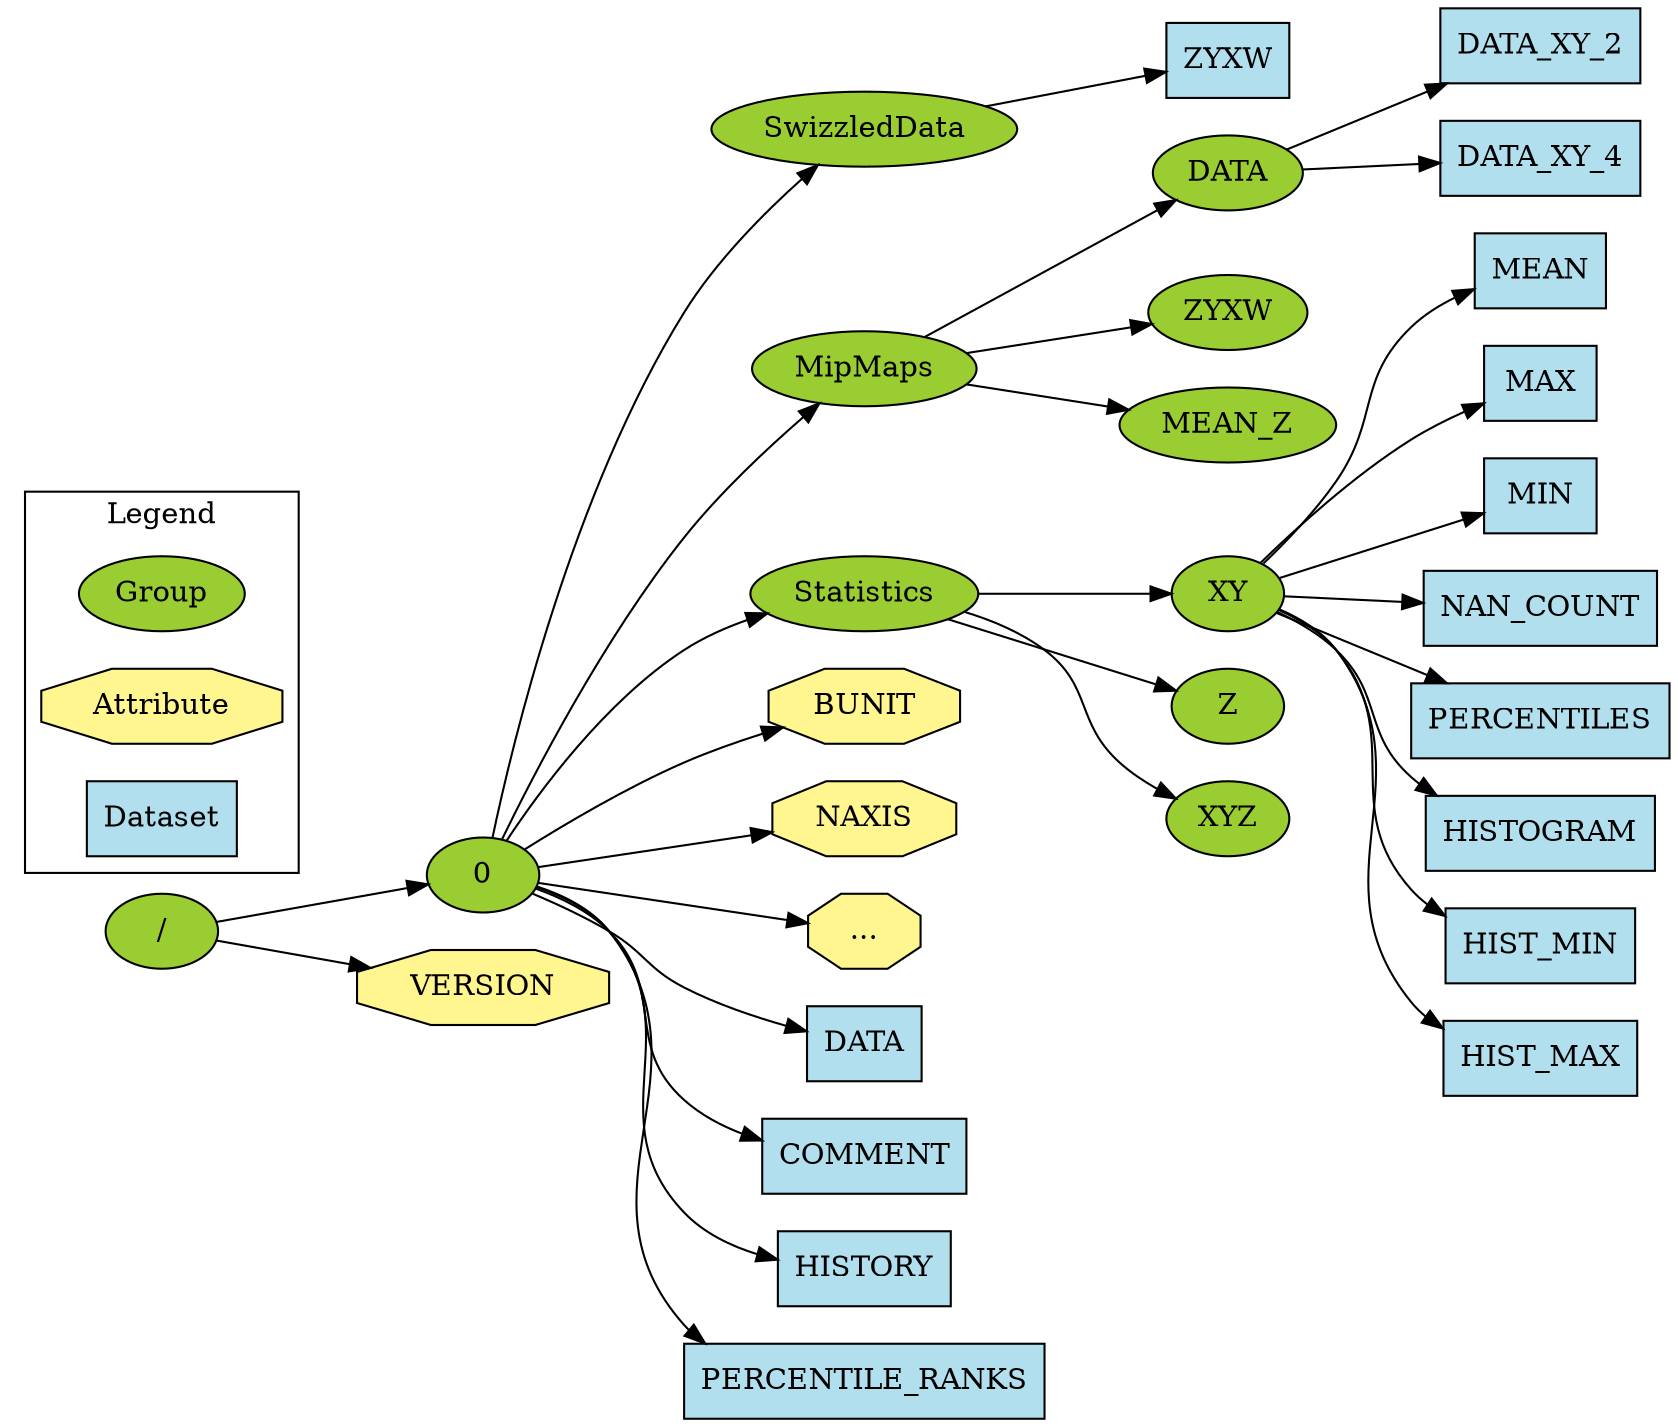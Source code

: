 digraph {
    rankdir=LR
    
    node [style=filled fillcolor=olivedrab3]
    file [label="/"]
    0
    SwizzledData
    MipMaps
    mmDATA [label="DATA"]
    mmZYXW [label="ZYXW"]
    mmMEAN_Z [label="MEAN_Z"]
    Statistics
    XY
    Z
    XYZ
    Group
    
    node [shape=octagon fillcolor=khaki1]
    VERSION
    BUNIT
    NAXIS
    other_attrs [label="..."]
    Attribute
    
    node [shape=box fillcolor=lightblue2]
    DATA
    COMMENT
    HISTORY
    PERCENTILE_RANKS
    ZYXW
    DATA_XY_2
    DATA_XY_4
    MEAN
    MAX
    MIN
    NAN_COUNT
    PERCENTILES
    HISTOGRAM
    HIST_MIN
    HIST_MAX
    Dataset

    file -> VERSION
    file -> 0
    
    0 -> DATA
    
    0 -> COMMENT
    0 -> HISTORY
    0 -> PERCENTILE_RANKS
    
    0 -> BUNIT
    0 -> NAXIS
    0 -> other_attrs
    
    0 -> SwizzledData
    SwizzledData -> ZYXW
    
    0 -> MipMaps
    MipMaps -> mmDATA
    mmDATA -> DATA_XY_2
    mmDATA -> DATA_XY_4
    MipMaps -> mmZYXW
    MipMaps -> mmMEAN_Z
    
    0 -> Statistics
    Statistics -> XY
    XY -> MEAN
    XY -> MAX
    XY -> MIN
    XY -> NAN_COUNT
    XY -> PERCENTILES
    XY -> HISTOGRAM
    XY -> HIST_MIN
    XY -> HIST_MAX
    Statistics -> Z
    Statistics -> XYZ
    
    subgraph cluster_legend {
        label="Legend"
        Group
        Attribute
        Dataset
    }
}
